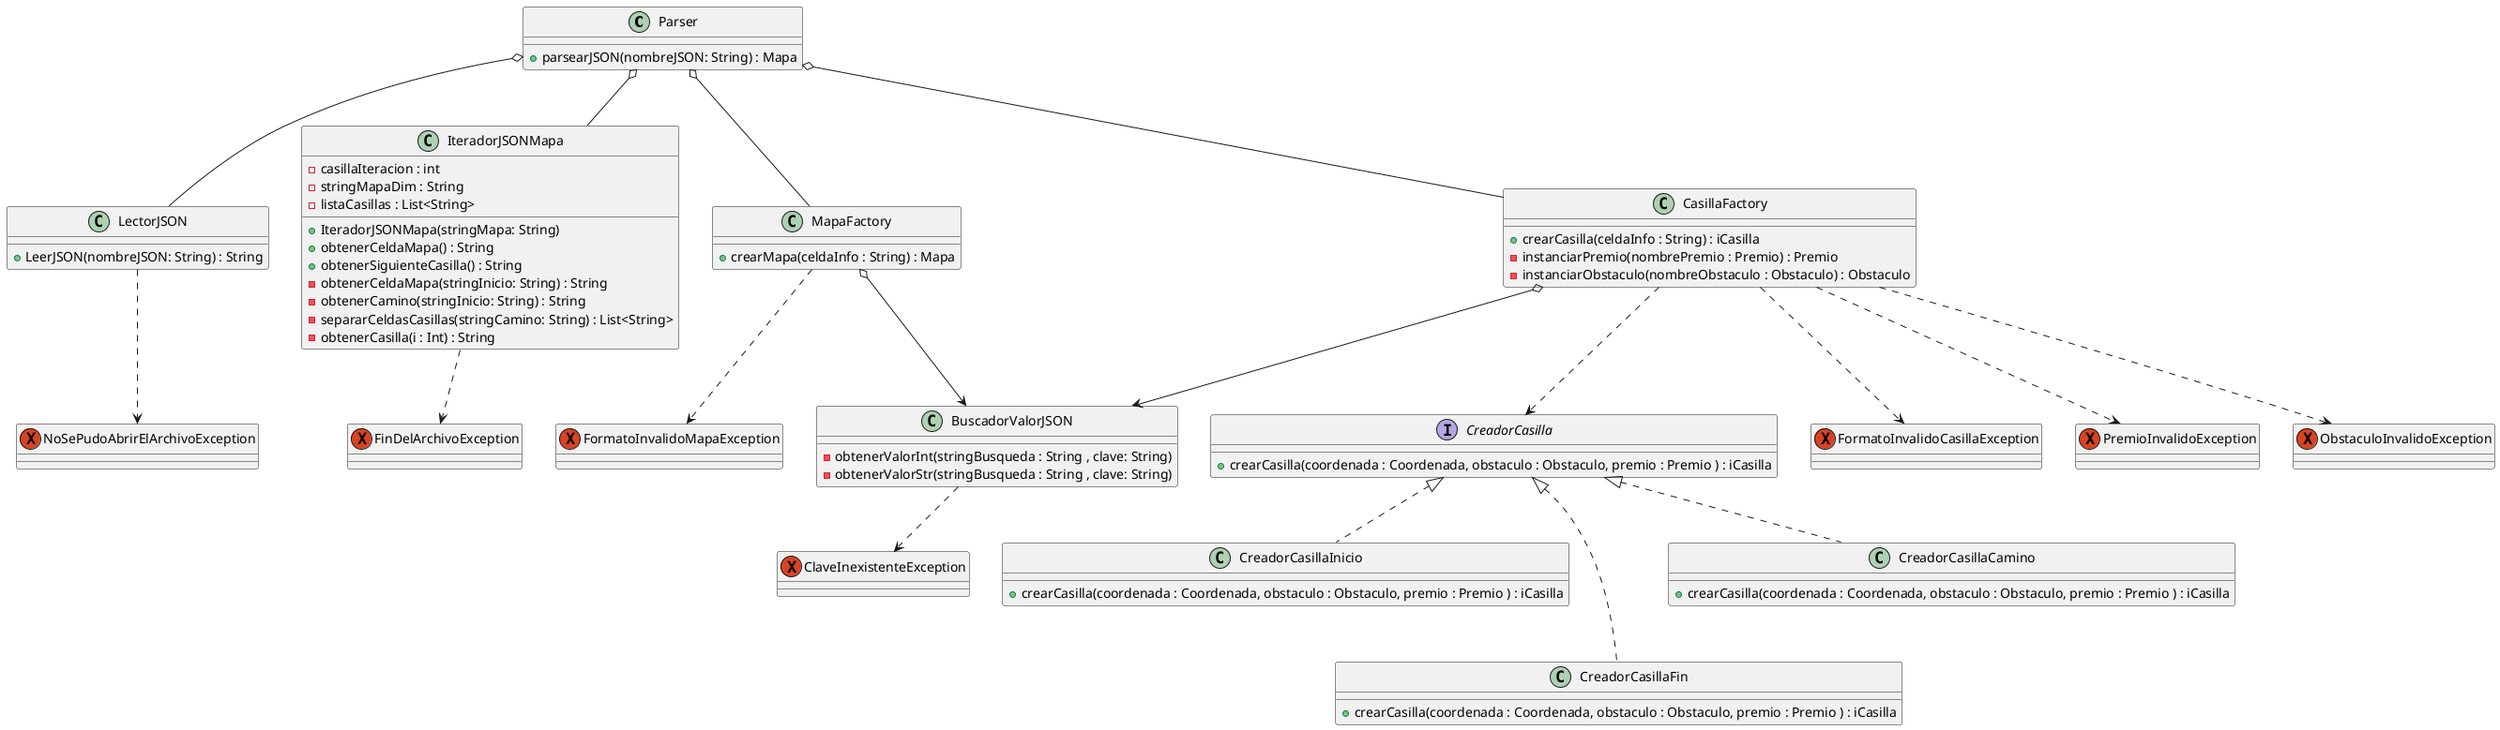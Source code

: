 @startuml
class Parser {

    + parsearJSON(nombreJSON: String) : Mapa

}

class LectorJSON {

    +LeerJSON(nombreJSON: String) : String


}

class IteradorJSONMapa {

    - casillaIteracion : int
    - stringMapaDim : String
    - listaCasillas : List<String>
    + IteradorJSONMapa(stringMapa: String)
    + obtenerCeldaMapa() : String
    + obtenerSiguienteCasilla() : String
    - obtenerCeldaMapa(stringInicio: String) : String
    - obtenerCamino(stringInicio: String) : String
    - separarCeldasCasillas(stringCamino: String) : List<String>
    - obtenerCasilla(i : Int) : String

}

class BuscadorValorJSON{

    - obtenerValorInt(stringBusqueda : String , clave: String)
    - obtenerValorStr(stringBusqueda : String , clave: String)

}

class MapaFactory{

    + crearMapa(celdaInfo : String) : Mapa

}

class CasillaFactory{

    + crearCasilla(celdaInfo : String) : iCasilla
    - instanciarPremio(nombrePremio : Premio) : Premio
    - instanciarObstaculo(nombreObstaculo : Obstaculo) : Obstaculo

}

interface CreadorCasilla{

    + crearCasilla(coordenada : Coordenada, obstaculo : Obstaculo, premio : Premio ) : iCasilla

}

class CreadorCasillaInicio{
    + crearCasilla(coordenada : Coordenada, obstaculo : Obstaculo, premio : Premio ) : iCasilla
}

class CreadorCasillaFin{
    + crearCasilla(coordenada : Coordenada, obstaculo : Obstaculo, premio : Premio ) : iCasilla
}

class CreadorCasillaCamino{
    + crearCasilla(coordenada : Coordenada, obstaculo : Obstaculo, premio : Premio ) : iCasilla
}

exception NoSePudoAbrirElArchivoException{}

exception FinDelArchivoException{}

exception FormatoInvalidoMapaException{}
exception FormatoInvalidoCasillaException{}
exception PremioInvalidoException{}
exception ObstaculoInvalidoException{}
exception ClaveInexistenteException{}

Parser o-- LectorJSON
LectorJSON .-> NoSePudoAbrirElArchivoException

Parser o-- IteradorJSONMapa
IteradorJSONMapa ..> FinDelArchivoException

Parser o-- MapaFactory
Parser o-- CasillaFactory

MapaFactory o--> BuscadorValorJSON
CasillaFactory o--> BuscadorValorJSON
BuscadorValorJSON ..> ClaveInexistenteException


CasillaFactory ..> CreadorCasilla
CasillaFactory ..> PremioInvalidoException
CasillaFactory ..> ObstaculoInvalidoException

CreadorCasilla <|.. CreadorCasillaInicio
CreadorCasilla <|..  CreadorCasillaCamino
CreadorCasilla <|...  CreadorCasillaFin

MapaFactory ..> FormatoInvalidoMapaException
CasillaFactory ..> FormatoInvalidoCasillaException



@enduml